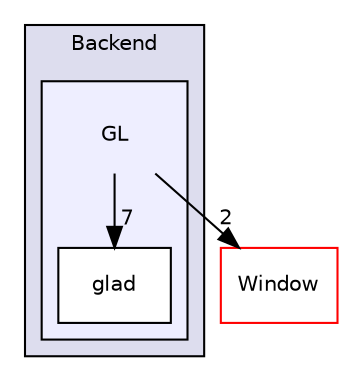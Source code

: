 digraph "Source/Engine/Renderer/Backend/GL" {
  compound=true
  node [ fontsize="10", fontname="Helvetica"];
  edge [ labelfontsize="10", labelfontname="Helvetica"];
  subgraph clusterdir_c79c6c033d027c17eaa1f2b1380a450e {
    graph [ bgcolor="#ddddee", pencolor="black", label="Backend" fontname="Helvetica", fontsize="10", URL="dir_c79c6c033d027c17eaa1f2b1380a450e.html"]
  subgraph clusterdir_5ea1675ee454ea0208103cffd4078dab {
    graph [ bgcolor="#eeeeff", pencolor="black", label="" URL="dir_5ea1675ee454ea0208103cffd4078dab.html"];
    dir_5ea1675ee454ea0208103cffd4078dab [shape=plaintext label="GL"];
    dir_703e82aa39271b90523b693148e854f1 [shape=box label="glad" color="black" fillcolor="white" style="filled" URL="dir_703e82aa39271b90523b693148e854f1.html"];
  }
  }
  dir_6249dbc872e1df93bb88af11b73463dc [shape=box label="Window" fillcolor="white" style="filled" color="red" URL="dir_6249dbc872e1df93bb88af11b73463dc.html"];
  dir_5ea1675ee454ea0208103cffd4078dab->dir_703e82aa39271b90523b693148e854f1 [headlabel="7", labeldistance=1.5 headhref="dir_000006_000007.html"];
  dir_5ea1675ee454ea0208103cffd4078dab->dir_6249dbc872e1df93bb88af11b73463dc [headlabel="2", labeldistance=1.5 headhref="dir_000006_000008.html"];
}
